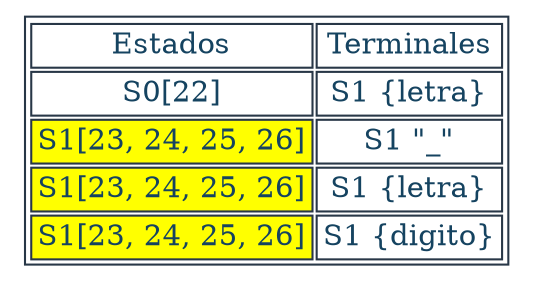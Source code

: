 digraph T {
aHtmlTable [
   shape=plaintext
   color="#283747" fontcolor="#154360" label=<

   <table border='1' cellborder='1'>
   <tr>
      <td>Estados</td>
      <td>Terminales</td>
   </tr>	<tr><td>S0[22]</td><td>S1 {letra}</td></tr>
	<tr><td bgcolor="yellow">S1[23, 24, 25, 26]</td><td>S1 "_"</td></tr>
	<tr><td bgcolor="yellow">S1[23, 24, 25, 26]</td><td>S1 {letra}</td></tr>
	<tr><td bgcolor="yellow">S1[23, 24, 25, 26]</td><td>S1 {digito}</td></tr>
</table>

   >]; 

}